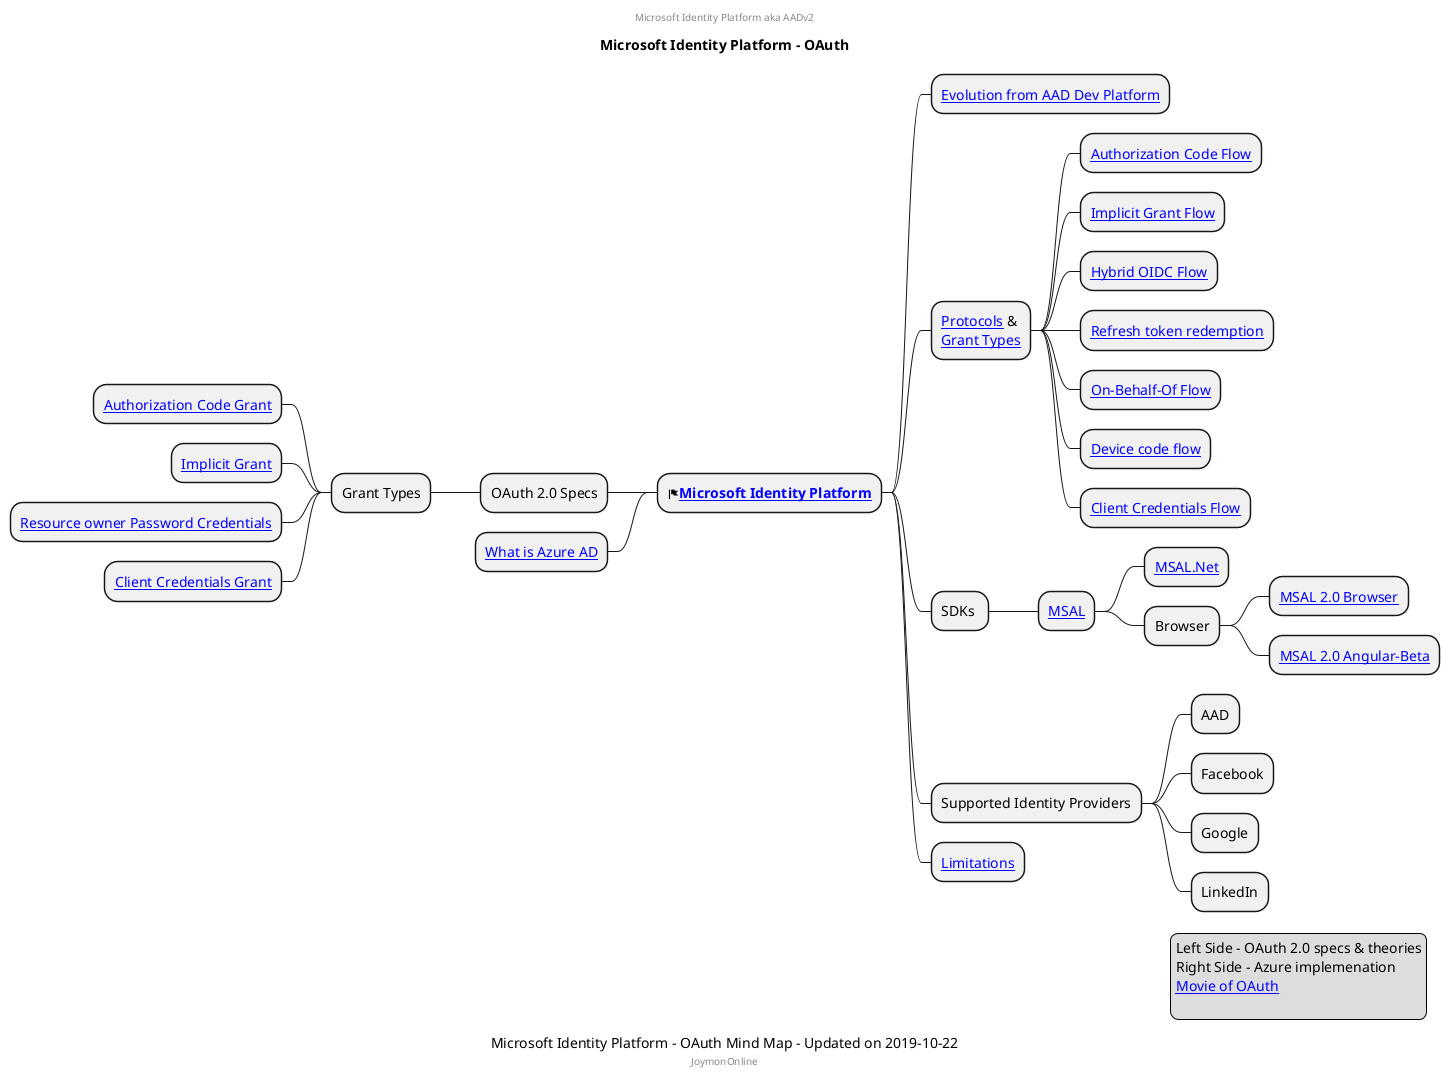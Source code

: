 @startmindmap
caption Microsoft Identity Platform - OAuth Mind Map - Updated on 2019-10-22
title Microsoft Identity Platform - OAuth
center header
Microsoft Identity Platform aka AADv2
endheader

* <&flag><b>[[https://docs.microsoft.com/en-us/azure/active-directory/develop/ Microsoft Identity Platform]]</b>
** [[https://docs.microsoft.com/en-us/azure/active-directory/develop/about-microsoft-identity-platform Evolution from AAD Dev Platform]]
** [[https://docs.microsoft.com/en-us/azure/active-directory/develop/active-directory-v2-protocols Protocols]] & \n[[https://docs.microsoft.com/en-us/azure/active-directory/develop/authentication-scenarios Grant Types]]
*** [[https://docs.microsoft.com/en-us/azure/active-directory/develop/v2-oauth2-auth-code-flow Authorization Code Flow]]
*** [[https://docs.microsoft.com/en-us/azure/active-directory/develop/v2-oauth2-implicit-grant-flow Implicit Grant Flow]]
*** [[https://docs.microsoft.com/en-us/azure/active-directory/develop/v2-protocols-oidc#get-access-tokens Hybrid OIDC Flow]]
*** [[https://docs.microsoft.com/en-us/azure/active-directory/develop/v2-oauth2-auth-code-flow#refresh-the-access-token Refresh token redemption]]
*** [[https://docs.microsoft.com/en-us/azure/active-directory/develop/v2-oauth2-on-behalf-of-flow On-Behalf-Of Flow]]
*** [[https://docs.microsoft.com/en-us/azure/active-directory/develop/v2-oauth2-device-code Device code flow]]
*** [[https://docs.microsoft.com/en-us/azure/active-directory/develop/v2-oauth2-client-creds-grant-flow Client Credentials Flow]]
** SDKs 
*** [[https://docs.microsoft.com/en-us/azure/active-directory/develop/reference-v2-libraries MSAL]]
**** [[https://github.com/AzureAD/microsoft-authentication-library-for-dotnet MSAL.Net]]
**** Browser
***** [[https://github.com/AzureAD/microsoft-authentication-library-for-js/tree/dev/lib/msal-browser MSAL 2.0 Browser]]
***** [[https://github.com/AzureAD/microsoft-authentication-library-for-js/tree/dev/lib/msal-angular MSAL 2.0 Angular-Beta]]
** Supported Identity Providers
*** AAD
*** Facebook
*** Google
*** LinkedIn
** [[https://docs.microsoft.com/en-us/azure/active-directory/develop/azure-ad-endpoint-comparison#limitations Limitations]]
left side
** OAuth 2.0 Specs
*** Grant Types
**** [[https://tools.ietf.org/html/rfc6749#page-24 Authorization Code Grant]]
**** [[https://tools.ietf.org/html/rfc6749#page-31 Implicit Grant]]
**** [[https://tools.ietf.org/html/rfc6749#page-37 Resource owner Password Credentials]]
**** [[https://tools.ietf.org/html/rfc6749#page-40 Client Credentials Grant]]
** [[https://docs.microsoft.com/en-us/azure/active-directory/fundamentals/active-directory-whatis What is Azure AD]]
center footer JoymonOnline

legend right
  Left Side - OAuth 2.0 specs & theories
  Right Side - Azure implemenation
  [[https://medium.com/@darutk/diagrams-and-movies-of-all-the-oauth-2-0-flows-194f3c3ade85 Movie of OAuth]]
  
endlegend

@endmindmap
